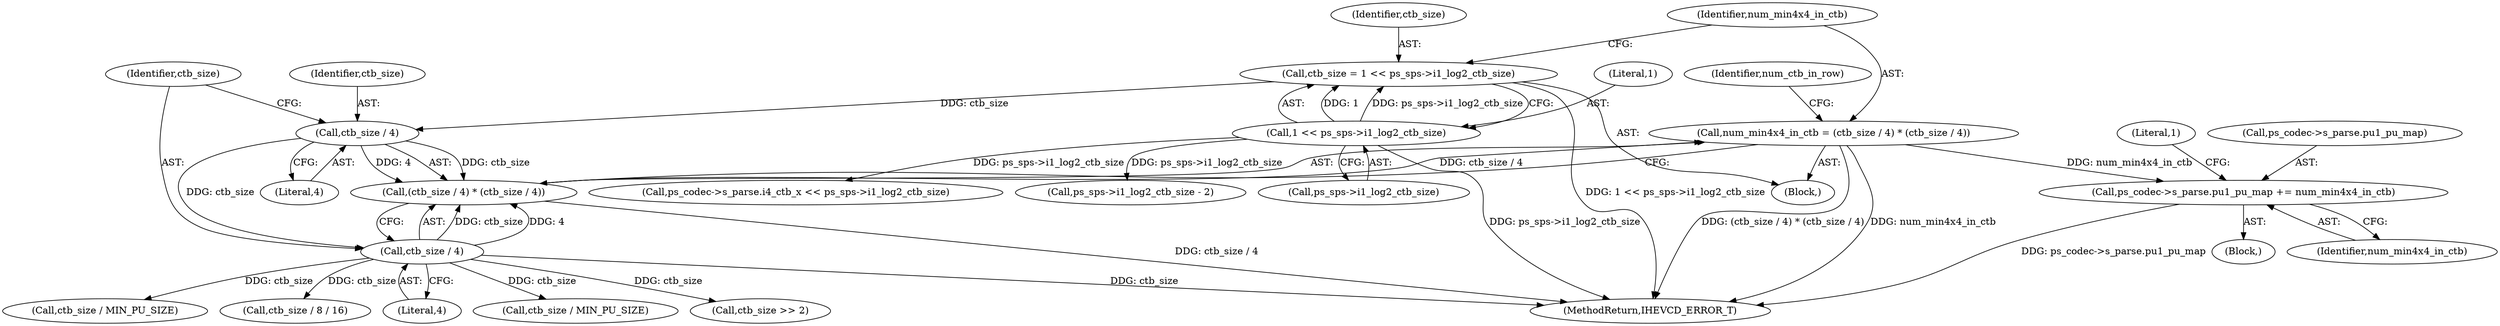 digraph "0_Android_bcfc7124f6ef9f1ec128fb2e90de774a5b33d199_0@pointer" {
"1002330" [label="(Call,ps_codec->s_parse.pu1_pu_map += num_min4x4_in_ctb)"];
"1000294" [label="(Call,num_min4x4_in_ctb = (ctb_size / 4) * (ctb_size / 4))"];
"1000296" [label="(Call,(ctb_size / 4) * (ctb_size / 4))"];
"1000297" [label="(Call,ctb_size / 4)"];
"1000287" [label="(Call,ctb_size = 1 << ps_sps->i1_log2_ctb_size)"];
"1000289" [label="(Call,1 << ps_sps->i1_log2_ctb_size)"];
"1000300" [label="(Call,ctb_size / 4)"];
"1000294" [label="(Call,num_min4x4_in_ctb = (ctb_size / 4) * (ctb_size / 4))"];
"1000299" [label="(Literal,4)"];
"1000288" [label="(Identifier,ctb_size)"];
"1000289" [label="(Call,1 << ps_sps->i1_log2_ctb_size)"];
"1002181" [label="(Block,)"];
"1000291" [label="(Call,ps_sps->i1_log2_ctb_size)"];
"1000295" [label="(Identifier,num_min4x4_in_ctb)"];
"1000296" [label="(Call,(ctb_size / 4) * (ctb_size / 4))"];
"1000191" [label="(Block,)"];
"1003282" [label="(Call,ctb_size / MIN_PU_SIZE)"];
"1004939" [label="(Call,ctb_size / 8 / 16)"];
"1002339" [label="(Literal,1)"];
"1002330" [label="(Call,ps_codec->s_parse.pu1_pu_map += num_min4x4_in_ctb)"];
"1000302" [label="(Literal,4)"];
"1005173" [label="(MethodReturn,IHEVCD_ERROR_T)"];
"1000301" [label="(Identifier,ctb_size)"];
"1000290" [label="(Literal,1)"];
"1001777" [label="(Call,ps_codec->s_parse.i4_ctb_x << ps_sps->i1_log2_ctb_size)"];
"1001851" [label="(Call,ps_sps->i1_log2_ctb_size - 2)"];
"1000298" [label="(Identifier,ctb_size)"];
"1002331" [label="(Call,ps_codec->s_parse.pu1_pu_map)"];
"1000297" [label="(Call,ctb_size / 4)"];
"1000300" [label="(Call,ctb_size / 4)"];
"1000287" [label="(Call,ctb_size = 1 << ps_sps->i1_log2_ctb_size)"];
"1000304" [label="(Identifier,num_ctb_in_row)"];
"1003423" [label="(Call,ctb_size / MIN_PU_SIZE)"];
"1001938" [label="(Call,ctb_size >> 2)"];
"1002336" [label="(Identifier,num_min4x4_in_ctb)"];
"1002330" -> "1002181"  [label="AST: "];
"1002330" -> "1002336"  [label="CFG: "];
"1002331" -> "1002330"  [label="AST: "];
"1002336" -> "1002330"  [label="AST: "];
"1002339" -> "1002330"  [label="CFG: "];
"1002330" -> "1005173"  [label="DDG: ps_codec->s_parse.pu1_pu_map"];
"1000294" -> "1002330"  [label="DDG: num_min4x4_in_ctb"];
"1000294" -> "1000191"  [label="AST: "];
"1000294" -> "1000296"  [label="CFG: "];
"1000295" -> "1000294"  [label="AST: "];
"1000296" -> "1000294"  [label="AST: "];
"1000304" -> "1000294"  [label="CFG: "];
"1000294" -> "1005173"  [label="DDG: (ctb_size / 4) * (ctb_size / 4)"];
"1000294" -> "1005173"  [label="DDG: num_min4x4_in_ctb"];
"1000296" -> "1000294"  [label="DDG: ctb_size / 4"];
"1000296" -> "1000300"  [label="CFG: "];
"1000297" -> "1000296"  [label="AST: "];
"1000300" -> "1000296"  [label="AST: "];
"1000296" -> "1005173"  [label="DDG: ctb_size / 4"];
"1000297" -> "1000296"  [label="DDG: ctb_size"];
"1000297" -> "1000296"  [label="DDG: 4"];
"1000300" -> "1000296"  [label="DDG: ctb_size"];
"1000300" -> "1000296"  [label="DDG: 4"];
"1000297" -> "1000299"  [label="CFG: "];
"1000298" -> "1000297"  [label="AST: "];
"1000299" -> "1000297"  [label="AST: "];
"1000301" -> "1000297"  [label="CFG: "];
"1000287" -> "1000297"  [label="DDG: ctb_size"];
"1000297" -> "1000300"  [label="DDG: ctb_size"];
"1000287" -> "1000191"  [label="AST: "];
"1000287" -> "1000289"  [label="CFG: "];
"1000288" -> "1000287"  [label="AST: "];
"1000289" -> "1000287"  [label="AST: "];
"1000295" -> "1000287"  [label="CFG: "];
"1000287" -> "1005173"  [label="DDG: 1 << ps_sps->i1_log2_ctb_size"];
"1000289" -> "1000287"  [label="DDG: 1"];
"1000289" -> "1000287"  [label="DDG: ps_sps->i1_log2_ctb_size"];
"1000289" -> "1000291"  [label="CFG: "];
"1000290" -> "1000289"  [label="AST: "];
"1000291" -> "1000289"  [label="AST: "];
"1000289" -> "1005173"  [label="DDG: ps_sps->i1_log2_ctb_size"];
"1000289" -> "1001777"  [label="DDG: ps_sps->i1_log2_ctb_size"];
"1000289" -> "1001851"  [label="DDG: ps_sps->i1_log2_ctb_size"];
"1000300" -> "1000302"  [label="CFG: "];
"1000301" -> "1000300"  [label="AST: "];
"1000302" -> "1000300"  [label="AST: "];
"1000300" -> "1005173"  [label="DDG: ctb_size"];
"1000300" -> "1001938"  [label="DDG: ctb_size"];
"1000300" -> "1003282"  [label="DDG: ctb_size"];
"1000300" -> "1003423"  [label="DDG: ctb_size"];
"1000300" -> "1004939"  [label="DDG: ctb_size"];
}
